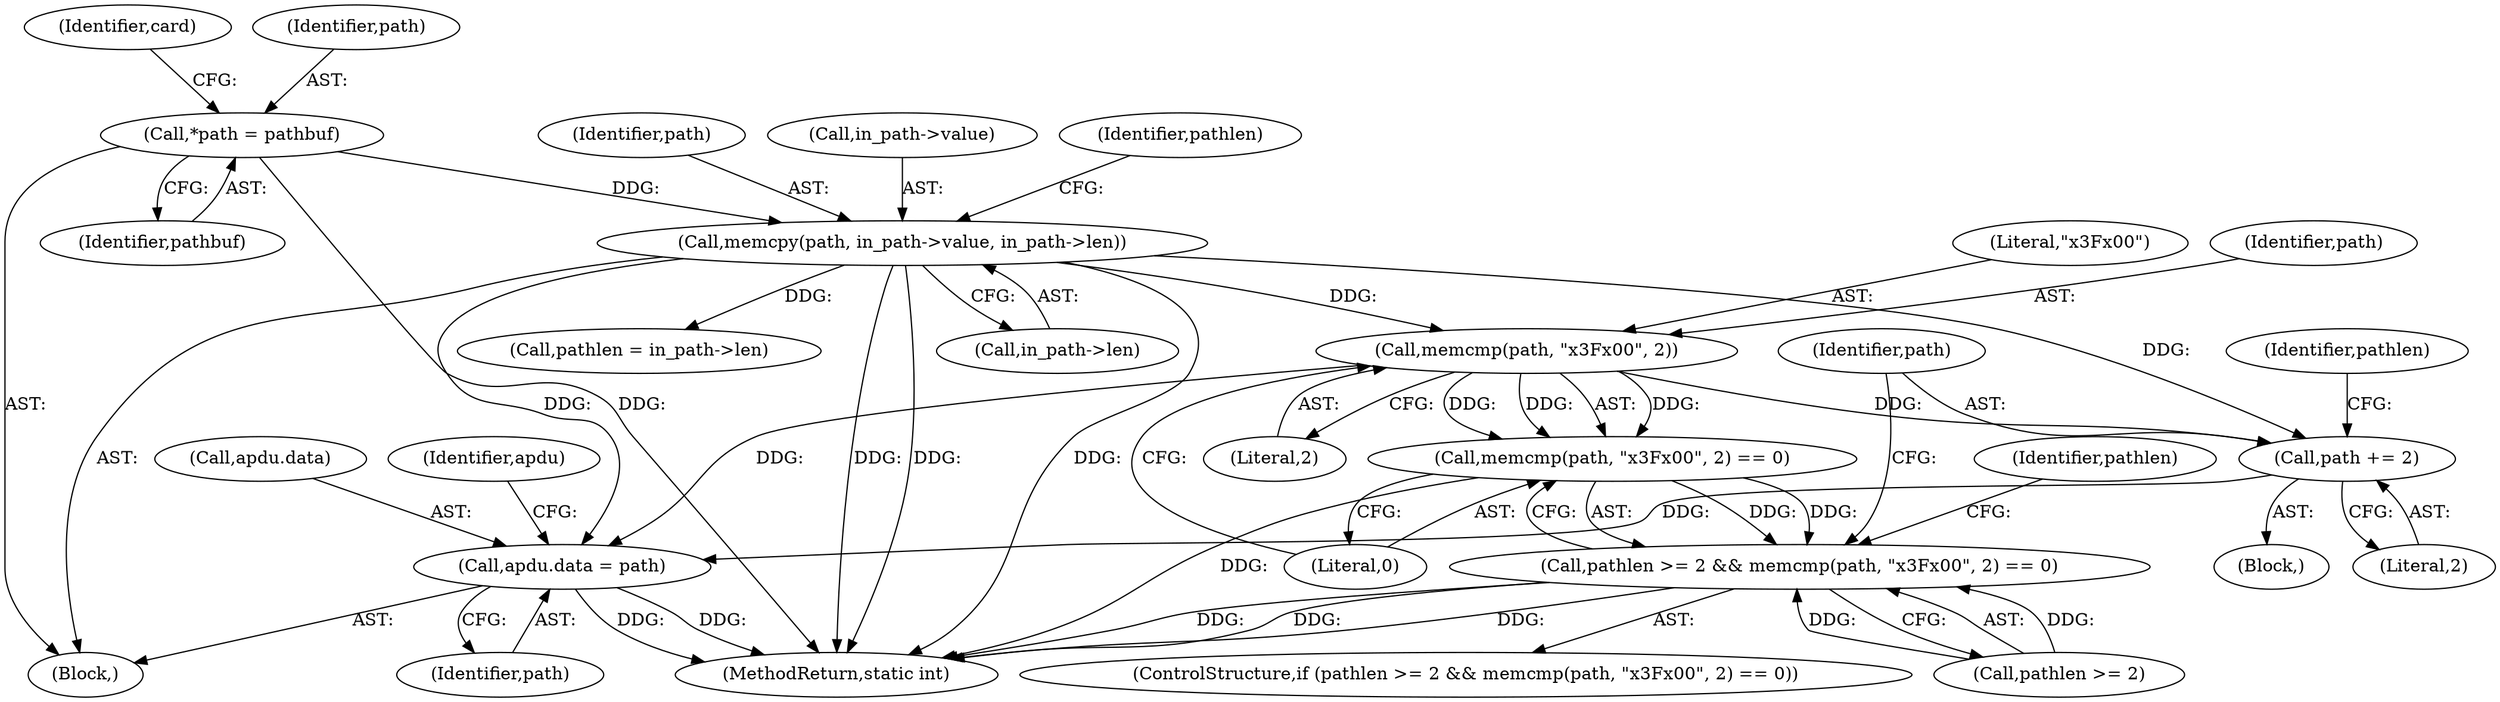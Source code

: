 digraph "0_OpenSC_360e95d45ac4123255a4c796db96337f332160ad#diff-d643a0fa169471dbf2912f4866dc49c5_3@API" {
"1000193" [label="(Call,memcmp(path, \"\x3F\x00\", 2))"];
"1000134" [label="(Call,memcpy(path, in_path->value, in_path->len))"];
"1000115" [label="(Call,*path = pathbuf)"];
"1000192" [label="(Call,memcmp(path, \"\x3F\x00\", 2) == 0)"];
"1000188" [label="(Call,pathlen >= 2 && memcmp(path, \"\x3F\x00\", 2) == 0)"];
"1000199" [label="(Call,path += 2)"];
"1000244" [label="(Call,apdu.data = path)"];
"1000187" [label="(ControlStructure,if (pathlen >= 2 && memcmp(path, \"\x3F\x00\", 2) == 0))"];
"1000105" [label="(Block,)"];
"1000203" [label="(Identifier,pathlen)"];
"1000192" [label="(Call,memcmp(path, \"\x3F\x00\", 2) == 0)"];
"1000142" [label="(Call,pathlen = in_path->len)"];
"1000193" [label="(Call,memcmp(path, \"\x3F\x00\", 2))"];
"1000115" [label="(Call,*path = pathbuf)"];
"1000189" [label="(Call,pathlen >= 2)"];
"1000244" [label="(Call,apdu.data = path)"];
"1000199" [label="(Call,path += 2)"];
"1000197" [label="(Literal,0)"];
"1000245" [label="(Call,apdu.data)"];
"1000248" [label="(Identifier,path)"];
"1000124" [label="(Identifier,card)"];
"1000136" [label="(Call,in_path->value)"];
"1000143" [label="(Identifier,pathlen)"];
"1000116" [label="(Identifier,path)"];
"1000134" [label="(Call,memcpy(path, in_path->value, in_path->len))"];
"1000194" [label="(Identifier,path)"];
"1000198" [label="(Block,)"];
"1000117" [label="(Identifier,pathbuf)"];
"1000195" [label="(Literal,\"\x3F\x00\")"];
"1000135" [label="(Identifier,path)"];
"1000196" [label="(Literal,2)"];
"1000600" [label="(MethodReturn,static int)"];
"1000188" [label="(Call,pathlen >= 2 && memcmp(path, \"\x3F\x00\", 2) == 0)"];
"1000207" [label="(Identifier,pathlen)"];
"1000251" [label="(Identifier,apdu)"];
"1000201" [label="(Literal,2)"];
"1000139" [label="(Call,in_path->len)"];
"1000200" [label="(Identifier,path)"];
"1000193" -> "1000192"  [label="AST: "];
"1000193" -> "1000196"  [label="CFG: "];
"1000194" -> "1000193"  [label="AST: "];
"1000195" -> "1000193"  [label="AST: "];
"1000196" -> "1000193"  [label="AST: "];
"1000197" -> "1000193"  [label="CFG: "];
"1000193" -> "1000192"  [label="DDG: "];
"1000193" -> "1000192"  [label="DDG: "];
"1000193" -> "1000192"  [label="DDG: "];
"1000134" -> "1000193"  [label="DDG: "];
"1000193" -> "1000199"  [label="DDG: "];
"1000193" -> "1000244"  [label="DDG: "];
"1000134" -> "1000105"  [label="AST: "];
"1000134" -> "1000139"  [label="CFG: "];
"1000135" -> "1000134"  [label="AST: "];
"1000136" -> "1000134"  [label="AST: "];
"1000139" -> "1000134"  [label="AST: "];
"1000143" -> "1000134"  [label="CFG: "];
"1000134" -> "1000600"  [label="DDG: "];
"1000134" -> "1000600"  [label="DDG: "];
"1000134" -> "1000600"  [label="DDG: "];
"1000115" -> "1000134"  [label="DDG: "];
"1000134" -> "1000142"  [label="DDG: "];
"1000134" -> "1000199"  [label="DDG: "];
"1000134" -> "1000244"  [label="DDG: "];
"1000115" -> "1000105"  [label="AST: "];
"1000115" -> "1000117"  [label="CFG: "];
"1000116" -> "1000115"  [label="AST: "];
"1000117" -> "1000115"  [label="AST: "];
"1000124" -> "1000115"  [label="CFG: "];
"1000115" -> "1000600"  [label="DDG: "];
"1000192" -> "1000188"  [label="AST: "];
"1000192" -> "1000197"  [label="CFG: "];
"1000197" -> "1000192"  [label="AST: "];
"1000188" -> "1000192"  [label="CFG: "];
"1000192" -> "1000600"  [label="DDG: "];
"1000192" -> "1000188"  [label="DDG: "];
"1000192" -> "1000188"  [label="DDG: "];
"1000188" -> "1000187"  [label="AST: "];
"1000188" -> "1000189"  [label="CFG: "];
"1000189" -> "1000188"  [label="AST: "];
"1000200" -> "1000188"  [label="CFG: "];
"1000207" -> "1000188"  [label="CFG: "];
"1000188" -> "1000600"  [label="DDG: "];
"1000188" -> "1000600"  [label="DDG: "];
"1000188" -> "1000600"  [label="DDG: "];
"1000189" -> "1000188"  [label="DDG: "];
"1000189" -> "1000188"  [label="DDG: "];
"1000199" -> "1000198"  [label="AST: "];
"1000199" -> "1000201"  [label="CFG: "];
"1000200" -> "1000199"  [label="AST: "];
"1000201" -> "1000199"  [label="AST: "];
"1000203" -> "1000199"  [label="CFG: "];
"1000199" -> "1000244"  [label="DDG: "];
"1000244" -> "1000105"  [label="AST: "];
"1000244" -> "1000248"  [label="CFG: "];
"1000245" -> "1000244"  [label="AST: "];
"1000248" -> "1000244"  [label="AST: "];
"1000251" -> "1000244"  [label="CFG: "];
"1000244" -> "1000600"  [label="DDG: "];
"1000244" -> "1000600"  [label="DDG: "];
}
